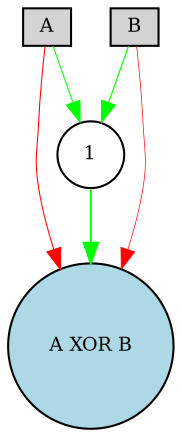 digraph {
	node [fontsize=9 height=0.2 shape=circle width=0.2]
	A [fillcolor=lightgray shape=box style=filled]
	B [fillcolor=lightgray shape=box style=filled]
	"A XOR B" [fillcolor=lightblue style=filled]
	1 [fillcolor=white style=filled]
	B -> 1 [color=green penwidth=0.532550497912886 style=solid]
	1 -> "A XOR B" [color=green penwidth=0.9187963159308541 style=solid]
	A -> 1 [color=green penwidth=0.48099742378166344 style=solid]
	A -> "A XOR B" [color=red penwidth=0.499941191151662 style=solid]
	B -> "A XOR B" [color=red penwidth=0.3311079818843842 style=solid]
}
